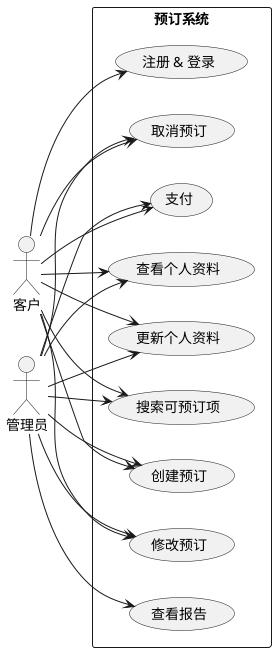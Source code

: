@startuml
left to right direction
skinparam packageStyle rectangle
actor 客户 as customer
actor 管理员 as admin

rectangle 预订系统 {
    (注册 & 登录) as (reg_login)
    (查看个人资料) as (view_profile)
    (更新个人资料) as (update_profile)
    (搜索可预订项) as (search_items)
    (创建预订) as (create_booking)
    (修改预订) as (modify_booking)
    (取消预订) as (cancel_booking)
    (支付) as (make_payment)
    (查看报告) as (view_reports)

    customer --> reg_login
    customer --> view_profile
    customer --> update_profile
    customer --> search_items
    customer --> create_booking
    customer --> modify_booking
    customer --> cancel_booking
    customer --> make_payment

    admin --> view_profile
    admin --> update_profile
    admin --> search_items
    admin --> create_booking
    admin --> modify_booking
    admin --> cancel_booking
    admin --> make_payment
    admin --> view_reports
}
@enduml
